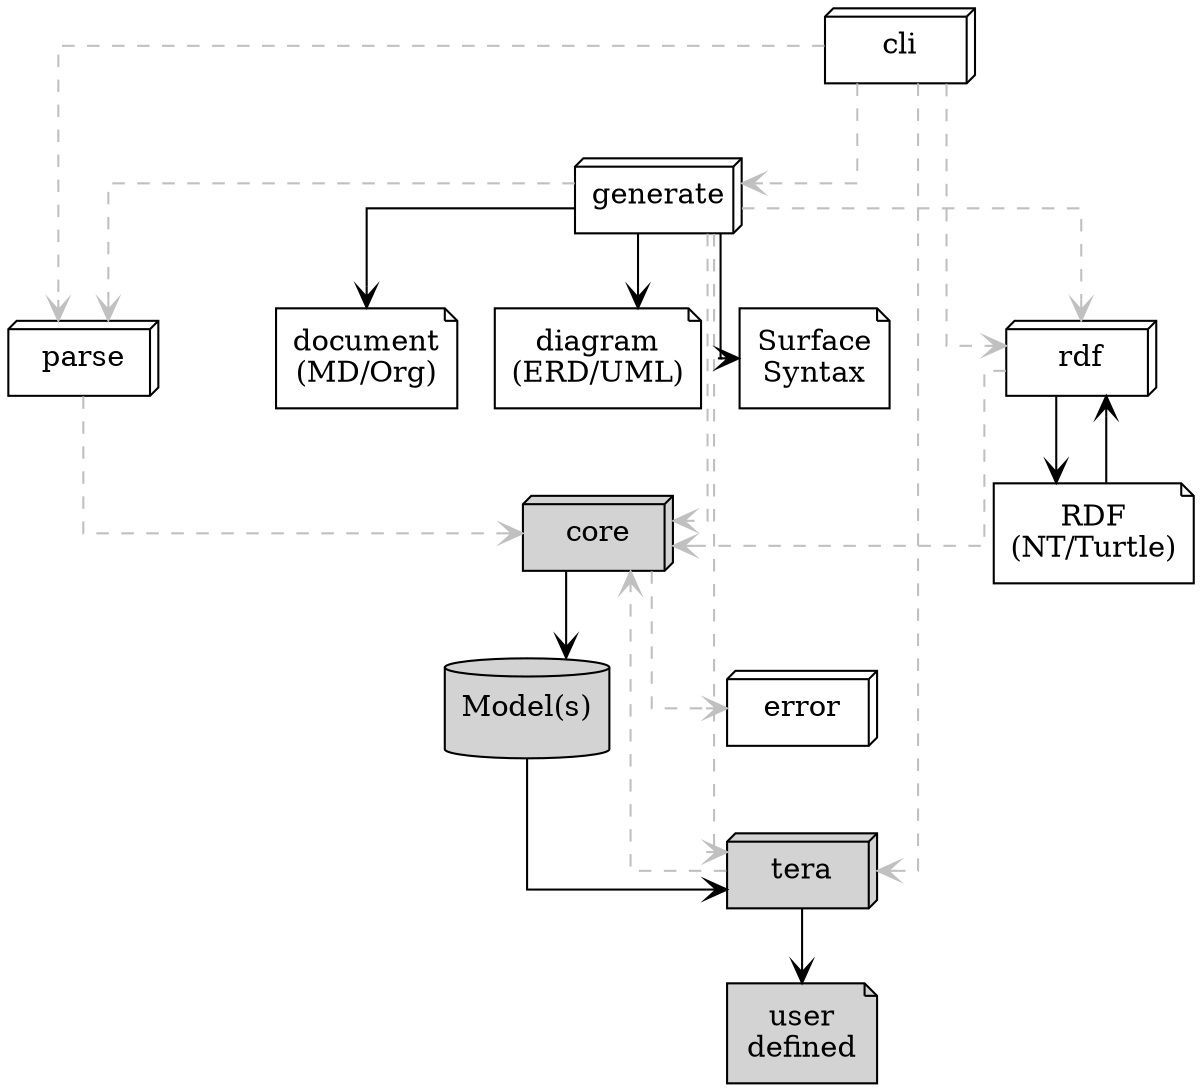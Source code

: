digraph G {
  splines="ortho";

  node [shape="box3d"; width=1.0];
       // [style="filled"; fillcolor="lightgray"]
  edge [arrowhead="vee"; style="dashed"; color="gray"]; 
       // ; style="filled"; fillcolor="lightgray"

  cli;
  core [style="filled"; fillcolor="lightgray"];
  error;
  parse;
  rdf;
  generate;
  tera [style="filled"; fillcolor="lightgray"];

  cli -> parse;
  cli -> rdf;
  cli -> generate;
  cli -> tera
  core -> error;
  parse -> core;
  rdf -> core;
  generate -> core;
  generate -> parse;
  generate -> rdf;
  generate -> tera;
  tera -> core;

  sdml_source [label="Surface\nSyntax"; shape="note"; height=0.66];
  rdf_source [label="RDF\n(NT/Turtle)"; shape="note"; height=0.66];
  doc [label="document\n(MD/Org)"; shape="note"; height=0.66];
  diagrams [label="diagram\n(ERD/UML)"; shape="note"; height=0.66];
  other [label="user\ndefined"; shape="note"; height=0.66; style="filled"; fillcolor="lightgray"];

  model [label="Model(s)"; shape="cylinder"; height=0.66; style="filled"; fillcolor="lightgray"];

  //sdml_source -> parse [style="solid"; color="black"];
  generate -> sdml_source [style="solid"; color="black"];

  rdf_source -> rdf [style="solid"; color="black"];
  rdf -> rdf_source [style="solid"; color="black"];
  generate -> doc [style="solid"; color="black"];
  generate -> diagrams [style="solid"; color="black"];

  core -> model [style="solid"; color="black"];
  model -> tera [style="solid"; color="black"];
  tera -> other [style="solid"; color="black"];
}
